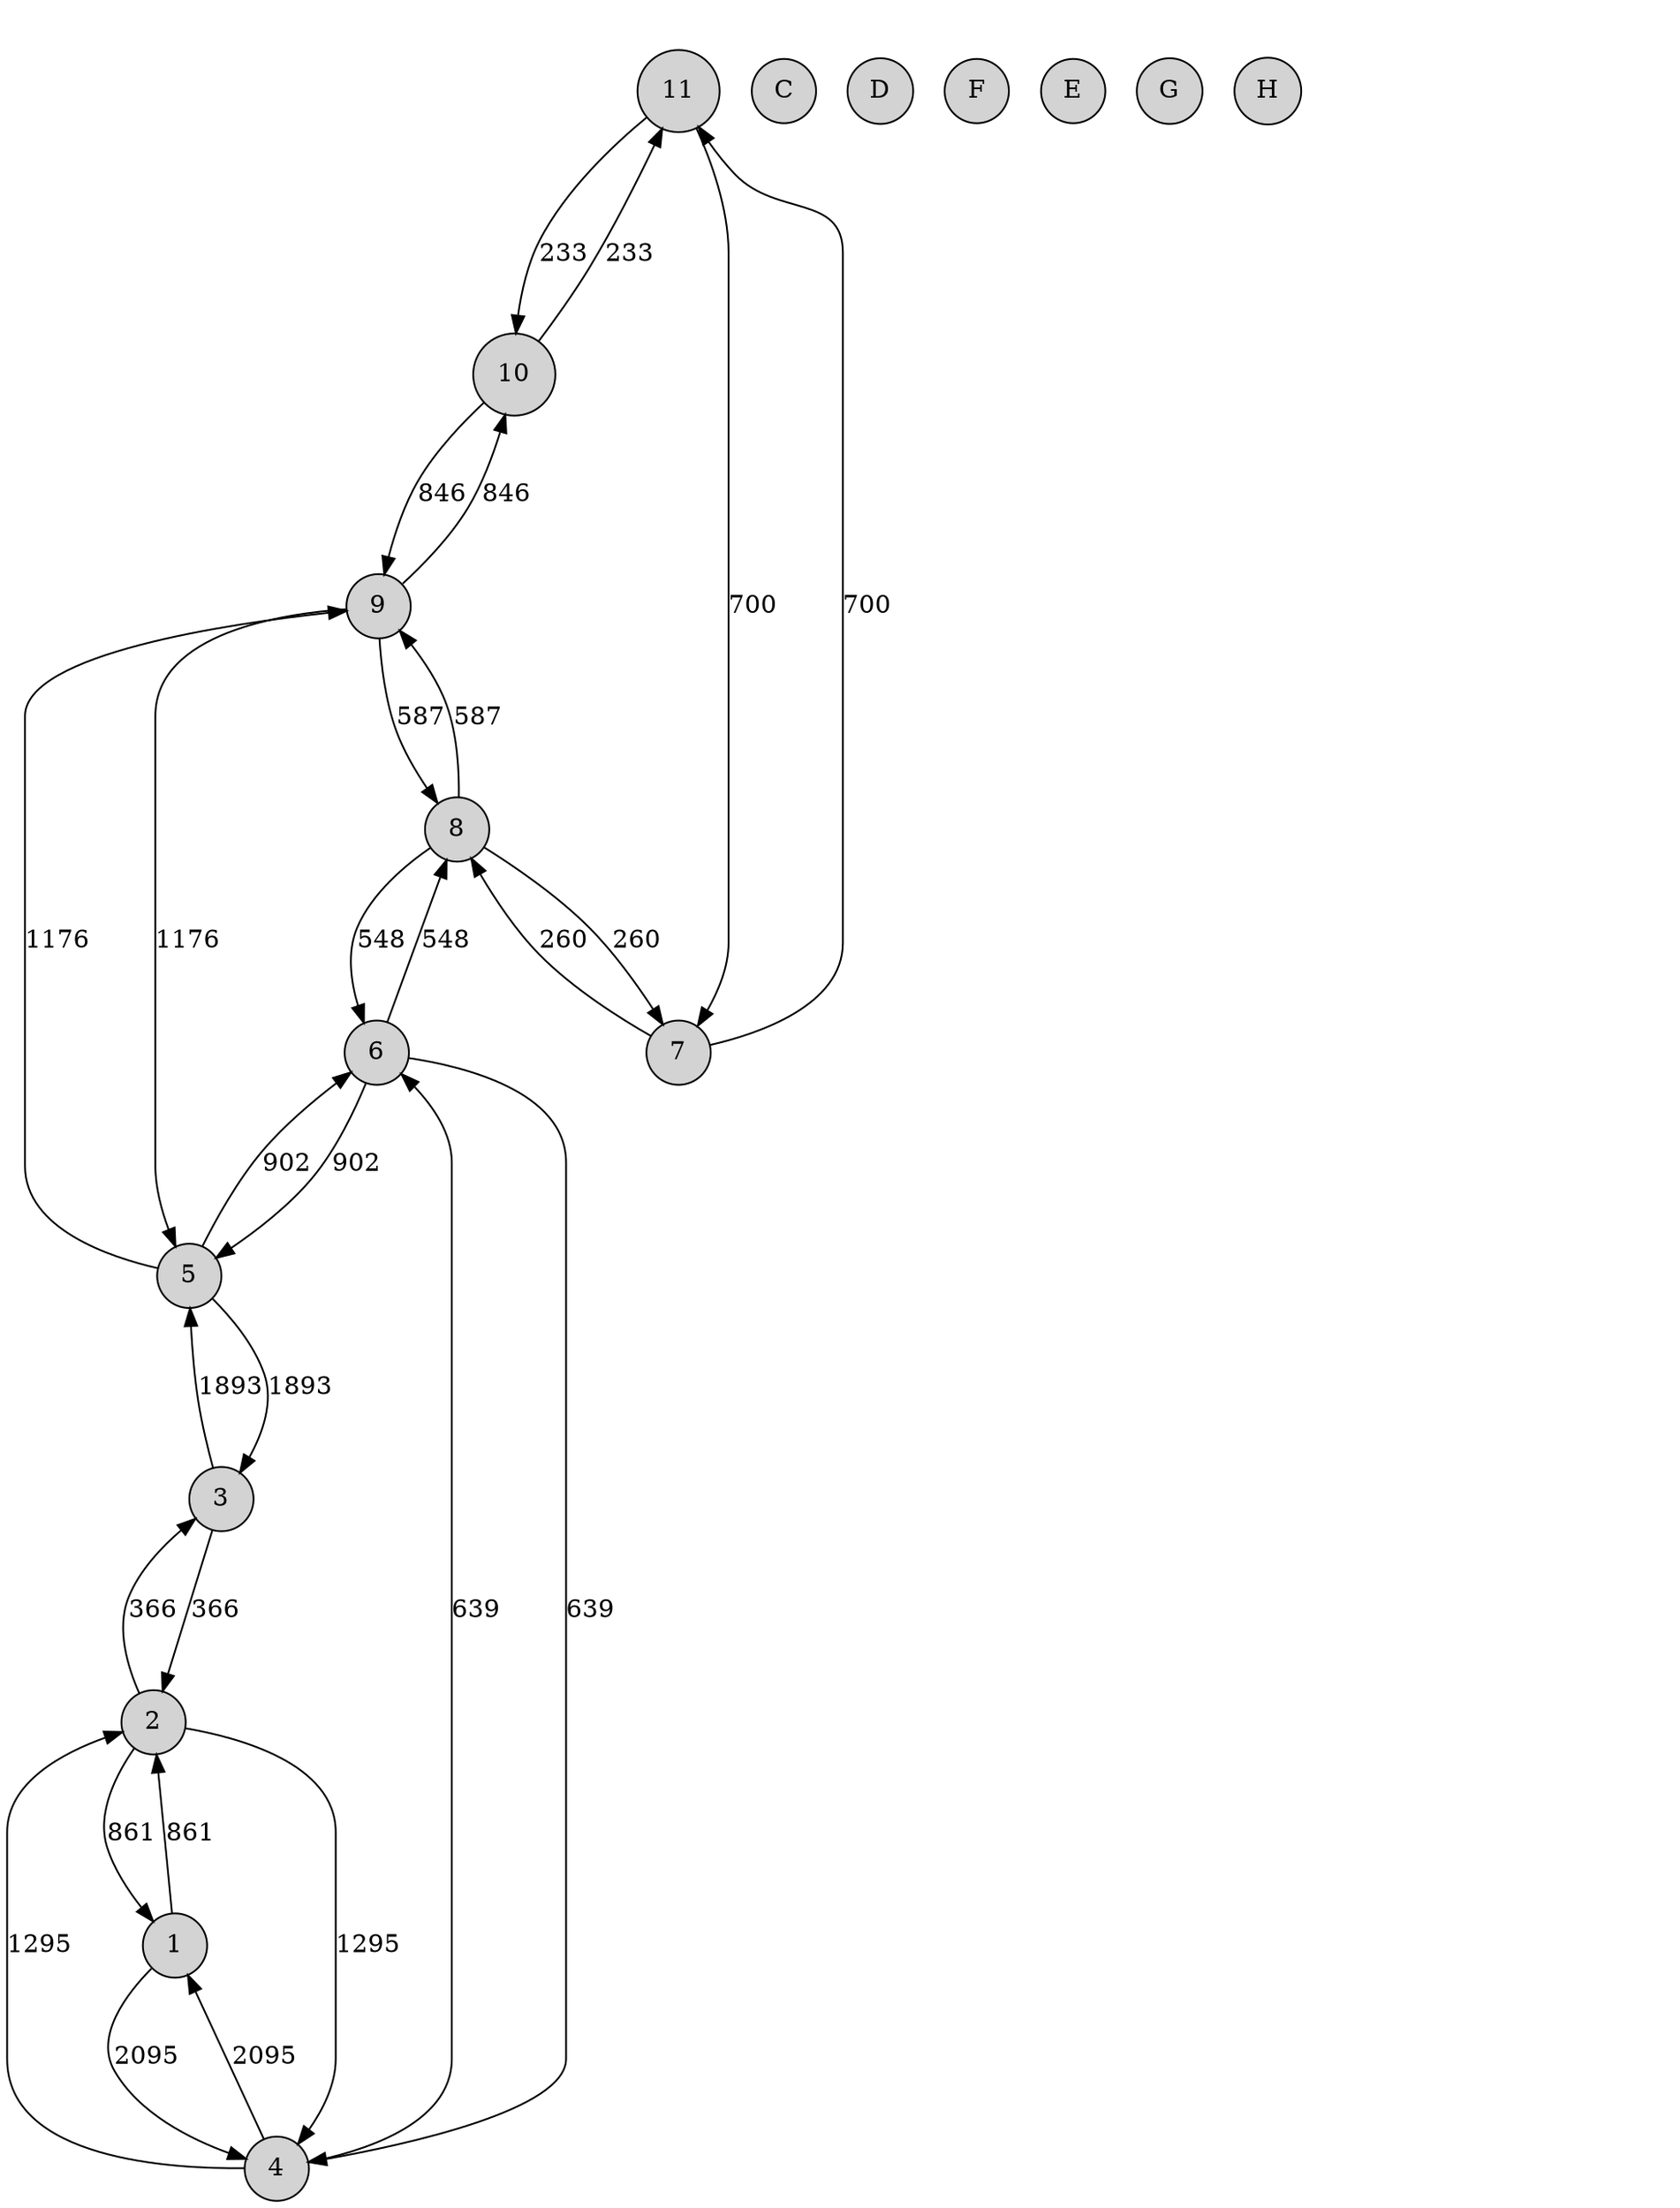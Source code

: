 digraph network { 
	rankdir=TB;
	node [shape=circle, style=filled]
	edge [minlen=2]
	
	/* Nodes */
	"11" [color=""]
	"10" [color=""]
	"1" [color=""]
	"3" [color=""]
	"2" [color=""]
	"5" [color=""]
	"4" [color=""]
	"7" [color=""]
	"6" [color=""]
	"9" [color=""]
	"8" [color=""]
	
	
	/* Edges */
	"11" -> "10" [label="233"]
	"11" -> "7" [label="700"]
	"10" -> "9" [label="846"]
	"10" -> "11" [label="233"]
	"1" -> "2" [label="861"]
	"1" -> "4" [label="2095"]
	"3" -> "2" [label="366"]
	"3" -> "5" [label="1893"]
	"2" -> "1" [label="861"]
	"2" -> "3" [label="366"]
	"2" -> "4" [label="1295"]
	"5" -> "9" [label="1176"]
	"5" -> "3" [label="1893"]
	"5" -> "6" [label="902"]
	"4" -> "1" [label="2095"]
	"4" -> "2" [label="1295"]
	"4" -> "6" [label="639"]
	"7" -> "11" [label="700"]
	"7" -> "8" [label="260"]
	"6" -> "8" [label="548"]
	"6" -> "5" [label="902"]
	"6" -> "4" [label="639"]
	"9" -> "8" [label="587"]
	"9" -> "5" [label="1176"]
	"9" -> "10" [label="846"]
	"8" -> "9" [label="587"]
	"8" -> "7" [label="260"]
	"8" -> "6" [label="548"]
	
	
	/* Nodes that have the same rank. */
	{ rank=same; "C" "D" "F" }
	{ rank=same; "E" "G" "H" }
	
	
	"C" [rank="source"]
	"H" [rank="sink"]
	// Source Node
	// Sink Node
	
	/* Legend */
	subgraph legend {
		rankdir=TB;
		rank="same";
		
		"legend1" [shape=none, fillcolor="white", fontname="monospace", fontcolor="white", label=<
			<TABLE BORDER="0">
				<TR><TD>                    </TD></TR>
				<TR><TD>                    </TD></TR>
				<TR><TD>                    </TD></TR>
				<TR><TD>                    </TD></TR>
			</TABLE>>]
	}
}
